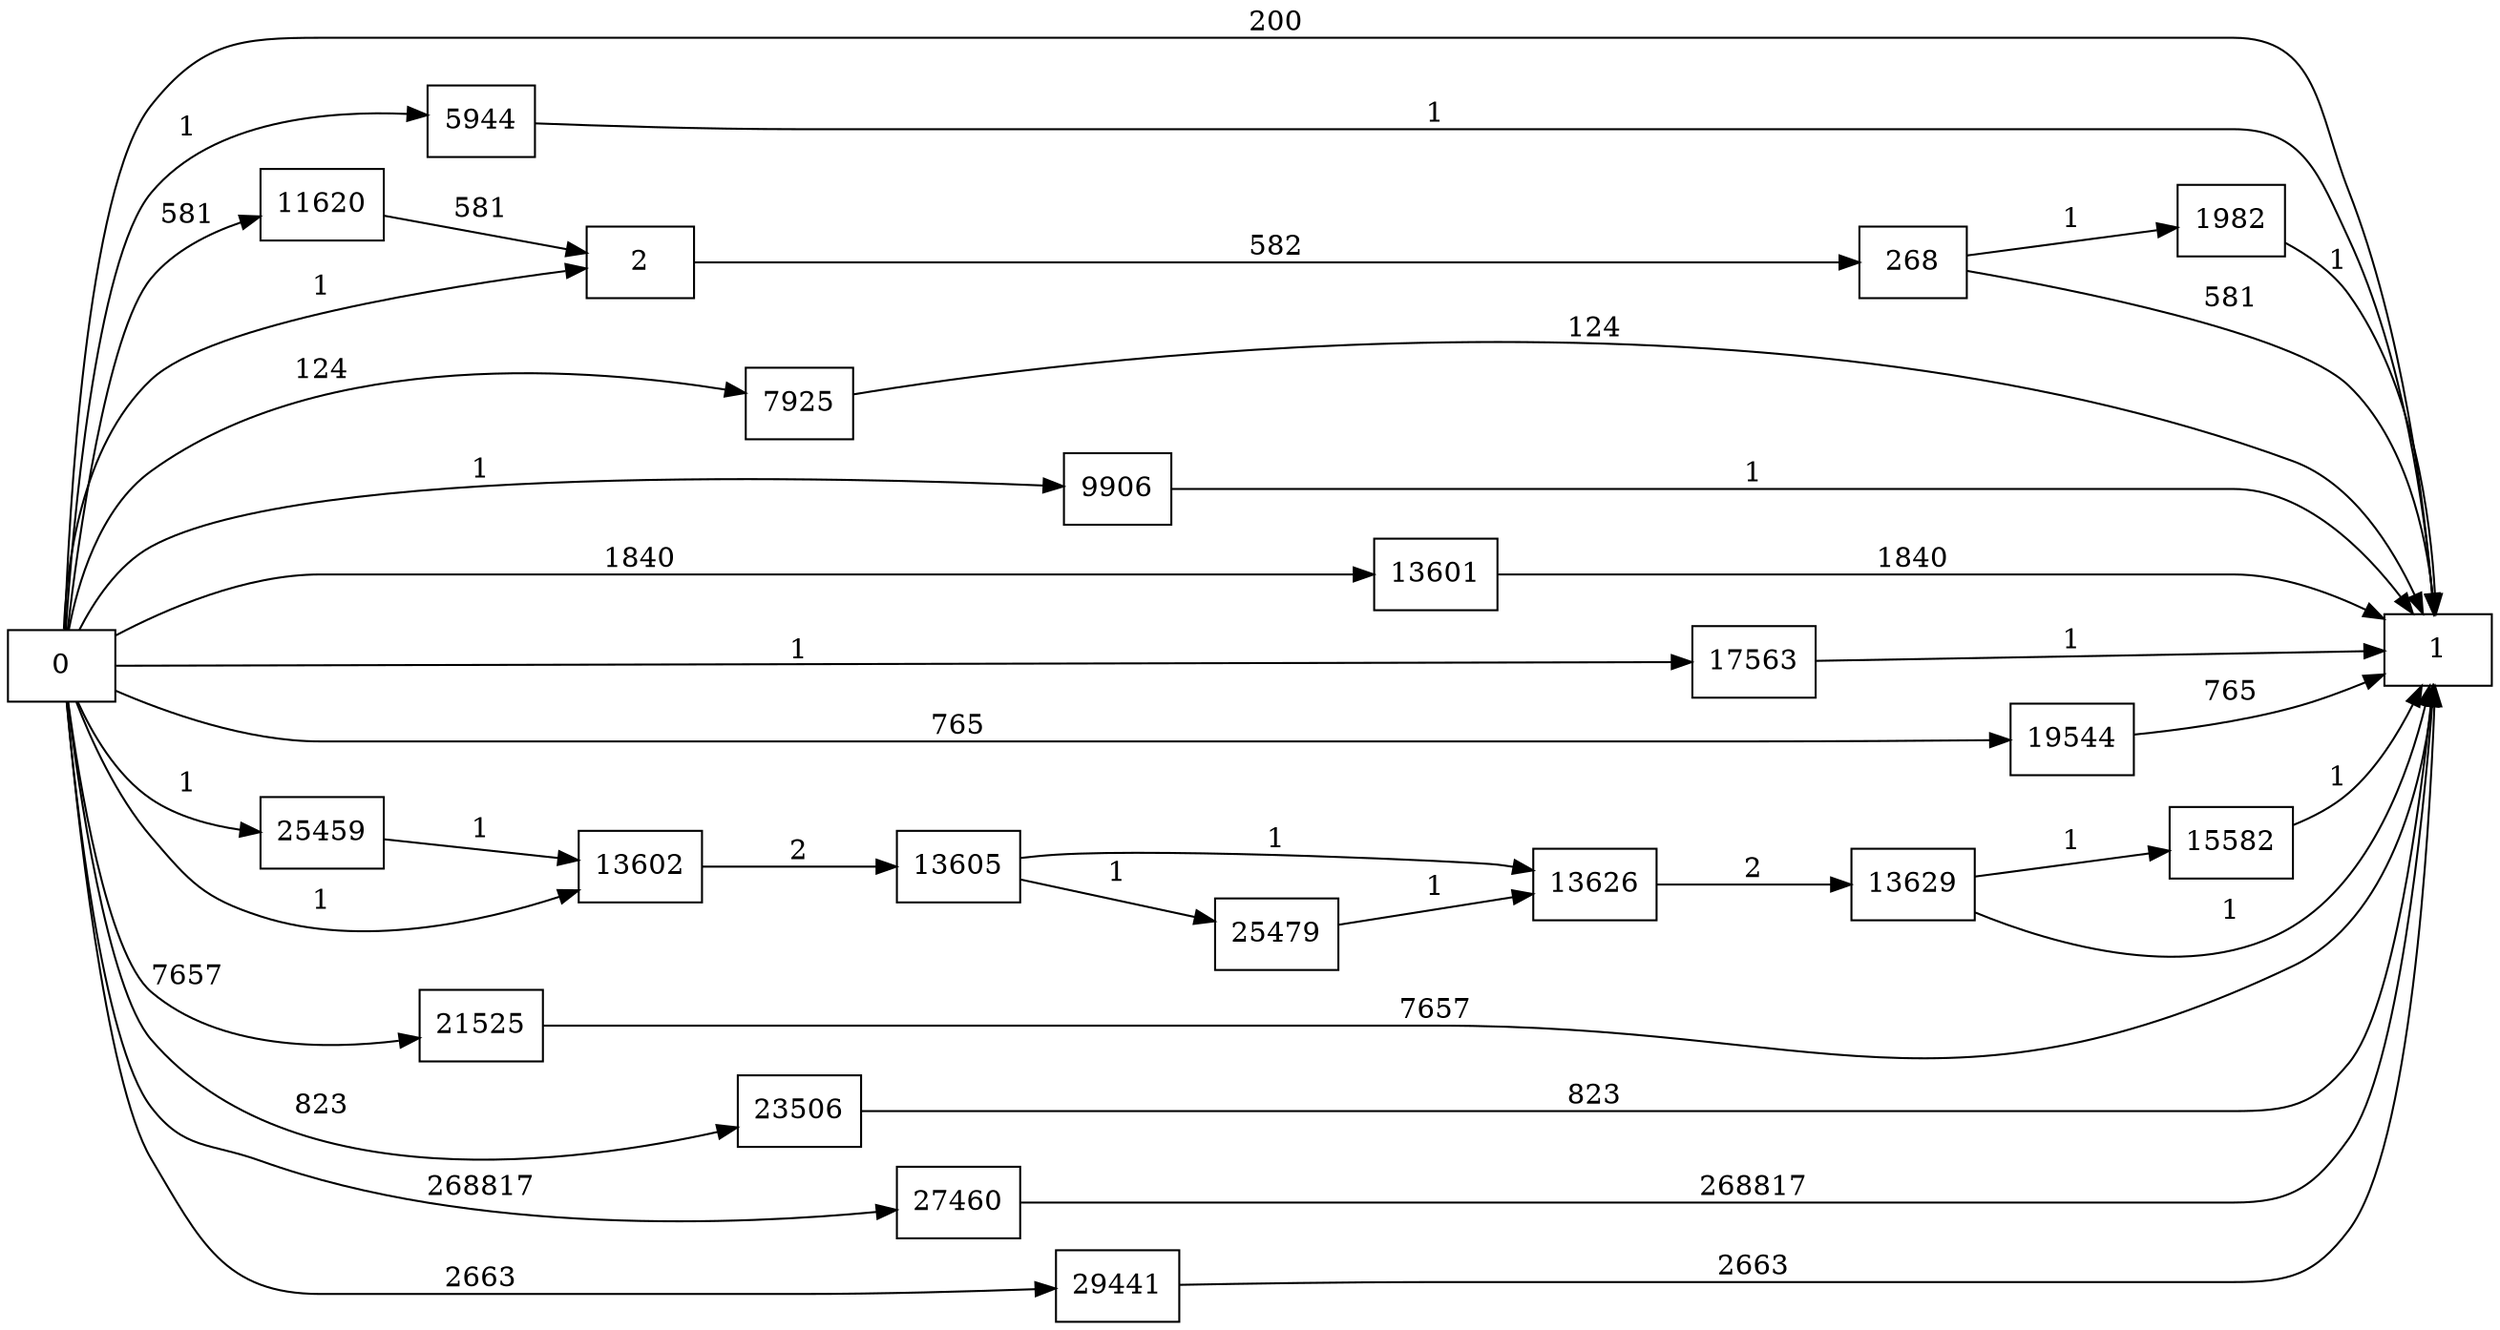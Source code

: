 digraph {
	graph [rankdir=LR]
	node [shape=rectangle]
	2 -> 268 [label=582]
	268 -> 1 [label=581]
	268 -> 1982 [label=1]
	1982 -> 1 [label=1]
	5944 -> 1 [label=1]
	7925 -> 1 [label=124]
	9906 -> 1 [label=1]
	11620 -> 2 [label=581]
	13601 -> 1 [label=1840]
	13602 -> 13605 [label=2]
	13605 -> 13626 [label=1]
	13605 -> 25479 [label=1]
	13626 -> 13629 [label=2]
	13629 -> 1 [label=1]
	13629 -> 15582 [label=1]
	15582 -> 1 [label=1]
	17563 -> 1 [label=1]
	19544 -> 1 [label=765]
	21525 -> 1 [label=7657]
	23506 -> 1 [label=823]
	25459 -> 13602 [label=1]
	25479 -> 13626 [label=1]
	27460 -> 1 [label=268817]
	29441 -> 1 [label=2663]
	0 -> 2 [label=1]
	0 -> 13602 [label=1]
	0 -> 1 [label=200]
	0 -> 5944 [label=1]
	0 -> 7925 [label=124]
	0 -> 9906 [label=1]
	0 -> 11620 [label=581]
	0 -> 13601 [label=1840]
	0 -> 17563 [label=1]
	0 -> 19544 [label=765]
	0 -> 21525 [label=7657]
	0 -> 23506 [label=823]
	0 -> 25459 [label=1]
	0 -> 27460 [label=268817]
	0 -> 29441 [label=2663]
}
